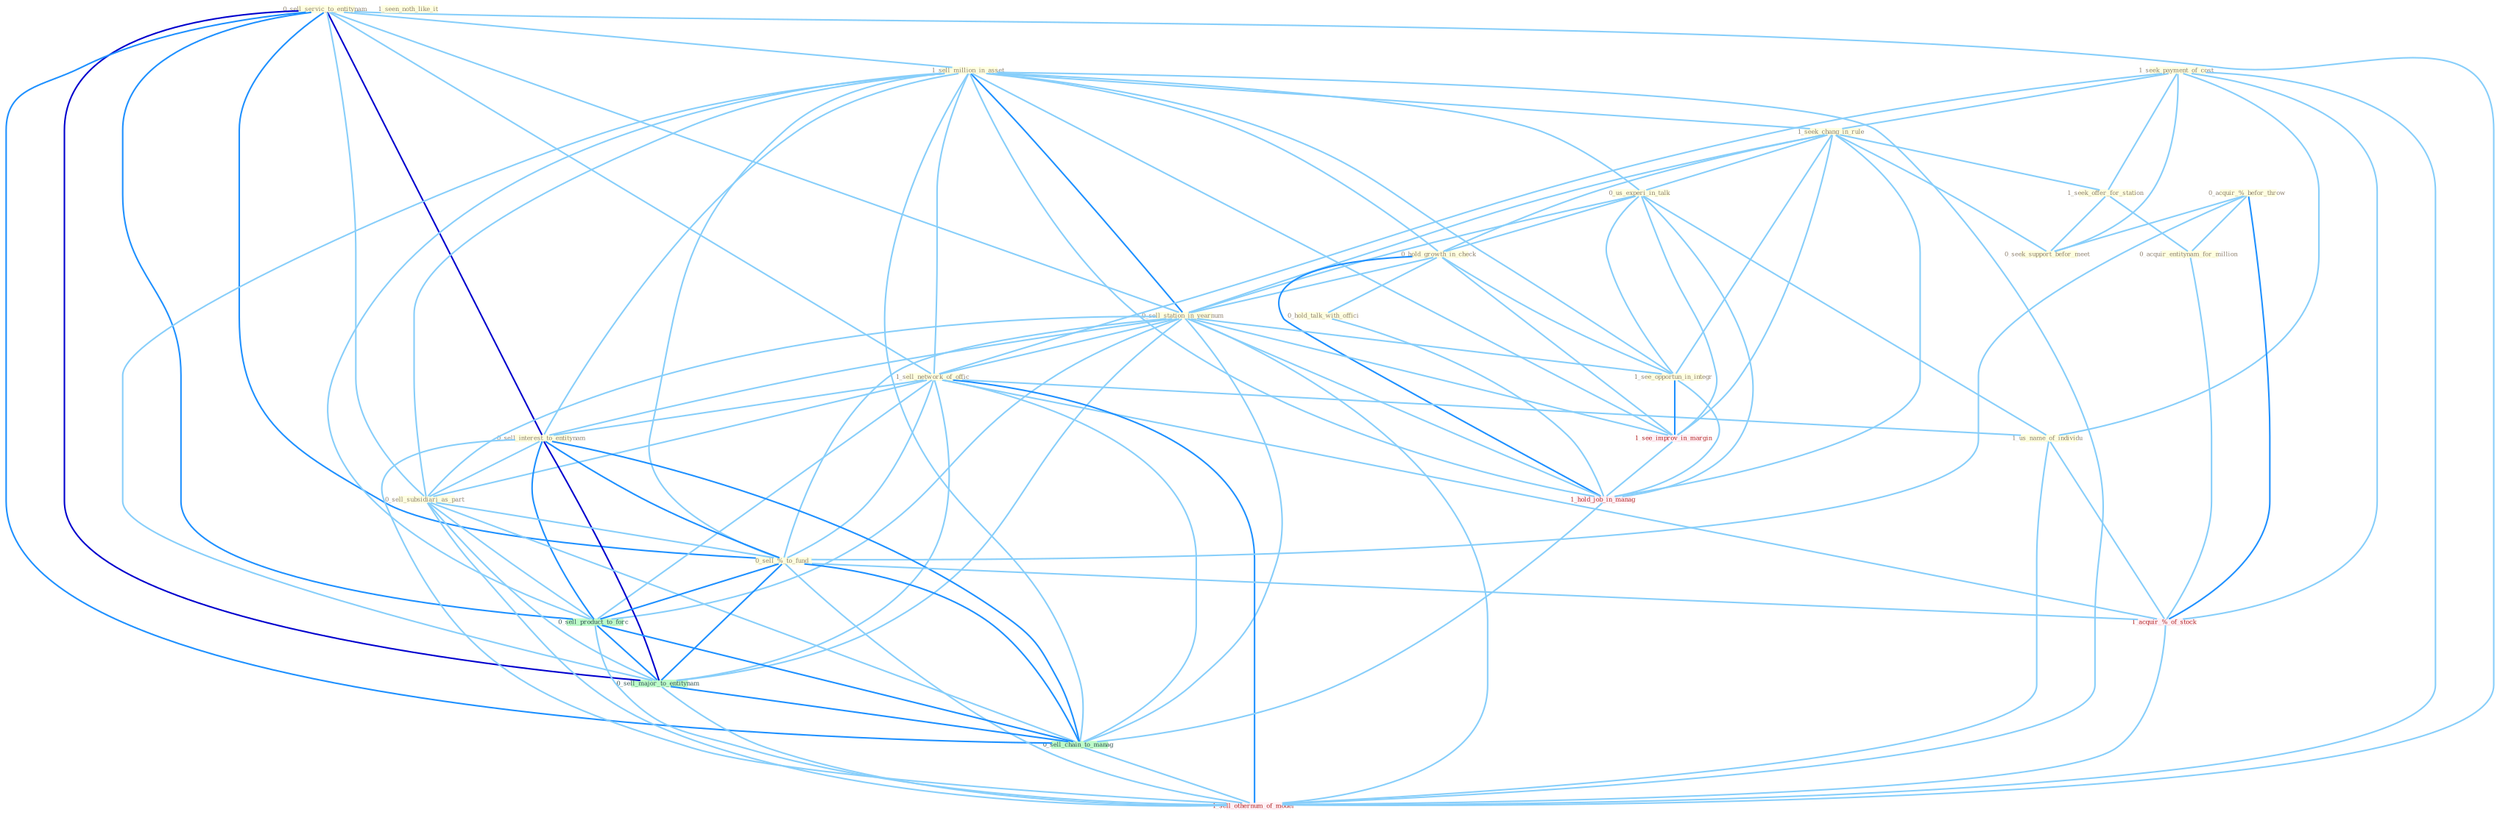 Graph G{ 
    node
    [shape=polygon,style=filled,width=.5,height=.06,color="#BDFCC9",fixedsize=true,fontsize=4,
    fontcolor="#2f4f4f"];
    {node
    [color="#ffffe0", fontcolor="#8b7d6b"] "0_sell_servic_to_entitynam " "1_sell_million_in_asset " "1_seek_payment_of_cost " "1_seek_chang_in_rule " "0_us_experi_in_talk " "0_hold_growth_in_check " "0_sell_station_in_yearnum " "1_seek_offer_for_station " "1_sell_network_of_offic " "0_acquir_%_befor_throw " "0_hold_talk_with_offici " "1_see_opportun_in_integr " "0_sell_interest_to_entitynam " "0_seek_support_befor_meet " "0_acquir_entitynam_for_million " "0_sell_subsidiari_as_part " "1_seen_noth_like_it " "1_us_name_of_individu " "0_sell_%_to_fund "}
{node [color="#fff0f5", fontcolor="#b22222"] "1_see_improv_in_margin " "1_acquir_%_of_stock " "1_hold_job_in_manag " "1_sell_othernum_of_model "}
edge [color="#B0E2FF"];

	"0_sell_servic_to_entitynam " -- "1_sell_million_in_asset " [w="1", color="#87cefa" ];
	"0_sell_servic_to_entitynam " -- "0_sell_station_in_yearnum " [w="1", color="#87cefa" ];
	"0_sell_servic_to_entitynam " -- "1_sell_network_of_offic " [w="1", color="#87cefa" ];
	"0_sell_servic_to_entitynam " -- "0_sell_interest_to_entitynam " [w="3", color="#0000cd" , len=0.6];
	"0_sell_servic_to_entitynam " -- "0_sell_subsidiari_as_part " [w="1", color="#87cefa" ];
	"0_sell_servic_to_entitynam " -- "0_sell_%_to_fund " [w="2", color="#1e90ff" , len=0.8];
	"0_sell_servic_to_entitynam " -- "0_sell_product_to_forc " [w="2", color="#1e90ff" , len=0.8];
	"0_sell_servic_to_entitynam " -- "0_sell_major_to_entitynam " [w="3", color="#0000cd" , len=0.6];
	"0_sell_servic_to_entitynam " -- "0_sell_chain_to_manag " [w="2", color="#1e90ff" , len=0.8];
	"0_sell_servic_to_entitynam " -- "1_sell_othernum_of_model " [w="1", color="#87cefa" ];
	"1_sell_million_in_asset " -- "1_seek_chang_in_rule " [w="1", color="#87cefa" ];
	"1_sell_million_in_asset " -- "0_us_experi_in_talk " [w="1", color="#87cefa" ];
	"1_sell_million_in_asset " -- "0_hold_growth_in_check " [w="1", color="#87cefa" ];
	"1_sell_million_in_asset " -- "0_sell_station_in_yearnum " [w="2", color="#1e90ff" , len=0.8];
	"1_sell_million_in_asset " -- "1_sell_network_of_offic " [w="1", color="#87cefa" ];
	"1_sell_million_in_asset " -- "1_see_opportun_in_integr " [w="1", color="#87cefa" ];
	"1_sell_million_in_asset " -- "0_sell_interest_to_entitynam " [w="1", color="#87cefa" ];
	"1_sell_million_in_asset " -- "0_sell_subsidiari_as_part " [w="1", color="#87cefa" ];
	"1_sell_million_in_asset " -- "0_sell_%_to_fund " [w="1", color="#87cefa" ];
	"1_sell_million_in_asset " -- "1_see_improv_in_margin " [w="1", color="#87cefa" ];
	"1_sell_million_in_asset " -- "1_hold_job_in_manag " [w="1", color="#87cefa" ];
	"1_sell_million_in_asset " -- "0_sell_product_to_forc " [w="1", color="#87cefa" ];
	"1_sell_million_in_asset " -- "0_sell_major_to_entitynam " [w="1", color="#87cefa" ];
	"1_sell_million_in_asset " -- "0_sell_chain_to_manag " [w="1", color="#87cefa" ];
	"1_sell_million_in_asset " -- "1_sell_othernum_of_model " [w="1", color="#87cefa" ];
	"1_seek_payment_of_cost " -- "1_seek_chang_in_rule " [w="1", color="#87cefa" ];
	"1_seek_payment_of_cost " -- "1_seek_offer_for_station " [w="1", color="#87cefa" ];
	"1_seek_payment_of_cost " -- "1_sell_network_of_offic " [w="1", color="#87cefa" ];
	"1_seek_payment_of_cost " -- "0_seek_support_befor_meet " [w="1", color="#87cefa" ];
	"1_seek_payment_of_cost " -- "1_us_name_of_individu " [w="1", color="#87cefa" ];
	"1_seek_payment_of_cost " -- "1_acquir_%_of_stock " [w="1", color="#87cefa" ];
	"1_seek_payment_of_cost " -- "1_sell_othernum_of_model " [w="1", color="#87cefa" ];
	"1_seek_chang_in_rule " -- "0_us_experi_in_talk " [w="1", color="#87cefa" ];
	"1_seek_chang_in_rule " -- "0_hold_growth_in_check " [w="1", color="#87cefa" ];
	"1_seek_chang_in_rule " -- "0_sell_station_in_yearnum " [w="1", color="#87cefa" ];
	"1_seek_chang_in_rule " -- "1_seek_offer_for_station " [w="1", color="#87cefa" ];
	"1_seek_chang_in_rule " -- "1_see_opportun_in_integr " [w="1", color="#87cefa" ];
	"1_seek_chang_in_rule " -- "0_seek_support_befor_meet " [w="1", color="#87cefa" ];
	"1_seek_chang_in_rule " -- "1_see_improv_in_margin " [w="1", color="#87cefa" ];
	"1_seek_chang_in_rule " -- "1_hold_job_in_manag " [w="1", color="#87cefa" ];
	"0_us_experi_in_talk " -- "0_hold_growth_in_check " [w="1", color="#87cefa" ];
	"0_us_experi_in_talk " -- "0_sell_station_in_yearnum " [w="1", color="#87cefa" ];
	"0_us_experi_in_talk " -- "1_see_opportun_in_integr " [w="1", color="#87cefa" ];
	"0_us_experi_in_talk " -- "1_us_name_of_individu " [w="1", color="#87cefa" ];
	"0_us_experi_in_talk " -- "1_see_improv_in_margin " [w="1", color="#87cefa" ];
	"0_us_experi_in_talk " -- "1_hold_job_in_manag " [w="1", color="#87cefa" ];
	"0_hold_growth_in_check " -- "0_sell_station_in_yearnum " [w="1", color="#87cefa" ];
	"0_hold_growth_in_check " -- "0_hold_talk_with_offici " [w="1", color="#87cefa" ];
	"0_hold_growth_in_check " -- "1_see_opportun_in_integr " [w="1", color="#87cefa" ];
	"0_hold_growth_in_check " -- "1_see_improv_in_margin " [w="1", color="#87cefa" ];
	"0_hold_growth_in_check " -- "1_hold_job_in_manag " [w="2", color="#1e90ff" , len=0.8];
	"0_sell_station_in_yearnum " -- "1_sell_network_of_offic " [w="1", color="#87cefa" ];
	"0_sell_station_in_yearnum " -- "1_see_opportun_in_integr " [w="1", color="#87cefa" ];
	"0_sell_station_in_yearnum " -- "0_sell_interest_to_entitynam " [w="1", color="#87cefa" ];
	"0_sell_station_in_yearnum " -- "0_sell_subsidiari_as_part " [w="1", color="#87cefa" ];
	"0_sell_station_in_yearnum " -- "0_sell_%_to_fund " [w="1", color="#87cefa" ];
	"0_sell_station_in_yearnum " -- "1_see_improv_in_margin " [w="1", color="#87cefa" ];
	"0_sell_station_in_yearnum " -- "1_hold_job_in_manag " [w="1", color="#87cefa" ];
	"0_sell_station_in_yearnum " -- "0_sell_product_to_forc " [w="1", color="#87cefa" ];
	"0_sell_station_in_yearnum " -- "0_sell_major_to_entitynam " [w="1", color="#87cefa" ];
	"0_sell_station_in_yearnum " -- "0_sell_chain_to_manag " [w="1", color="#87cefa" ];
	"0_sell_station_in_yearnum " -- "1_sell_othernum_of_model " [w="1", color="#87cefa" ];
	"1_seek_offer_for_station " -- "0_seek_support_befor_meet " [w="1", color="#87cefa" ];
	"1_seek_offer_for_station " -- "0_acquir_entitynam_for_million " [w="1", color="#87cefa" ];
	"1_sell_network_of_offic " -- "0_sell_interest_to_entitynam " [w="1", color="#87cefa" ];
	"1_sell_network_of_offic " -- "0_sell_subsidiari_as_part " [w="1", color="#87cefa" ];
	"1_sell_network_of_offic " -- "1_us_name_of_individu " [w="1", color="#87cefa" ];
	"1_sell_network_of_offic " -- "0_sell_%_to_fund " [w="1", color="#87cefa" ];
	"1_sell_network_of_offic " -- "1_acquir_%_of_stock " [w="1", color="#87cefa" ];
	"1_sell_network_of_offic " -- "0_sell_product_to_forc " [w="1", color="#87cefa" ];
	"1_sell_network_of_offic " -- "0_sell_major_to_entitynam " [w="1", color="#87cefa" ];
	"1_sell_network_of_offic " -- "0_sell_chain_to_manag " [w="1", color="#87cefa" ];
	"1_sell_network_of_offic " -- "1_sell_othernum_of_model " [w="2", color="#1e90ff" , len=0.8];
	"0_acquir_%_befor_throw " -- "0_seek_support_befor_meet " [w="1", color="#87cefa" ];
	"0_acquir_%_befor_throw " -- "0_acquir_entitynam_for_million " [w="1", color="#87cefa" ];
	"0_acquir_%_befor_throw " -- "0_sell_%_to_fund " [w="1", color="#87cefa" ];
	"0_acquir_%_befor_throw " -- "1_acquir_%_of_stock " [w="2", color="#1e90ff" , len=0.8];
	"0_hold_talk_with_offici " -- "1_hold_job_in_manag " [w="1", color="#87cefa" ];
	"1_see_opportun_in_integr " -- "1_see_improv_in_margin " [w="2", color="#1e90ff" , len=0.8];
	"1_see_opportun_in_integr " -- "1_hold_job_in_manag " [w="1", color="#87cefa" ];
	"0_sell_interest_to_entitynam " -- "0_sell_subsidiari_as_part " [w="1", color="#87cefa" ];
	"0_sell_interest_to_entitynam " -- "0_sell_%_to_fund " [w="2", color="#1e90ff" , len=0.8];
	"0_sell_interest_to_entitynam " -- "0_sell_product_to_forc " [w="2", color="#1e90ff" , len=0.8];
	"0_sell_interest_to_entitynam " -- "0_sell_major_to_entitynam " [w="3", color="#0000cd" , len=0.6];
	"0_sell_interest_to_entitynam " -- "0_sell_chain_to_manag " [w="2", color="#1e90ff" , len=0.8];
	"0_sell_interest_to_entitynam " -- "1_sell_othernum_of_model " [w="1", color="#87cefa" ];
	"0_acquir_entitynam_for_million " -- "1_acquir_%_of_stock " [w="1", color="#87cefa" ];
	"0_sell_subsidiari_as_part " -- "0_sell_%_to_fund " [w="1", color="#87cefa" ];
	"0_sell_subsidiari_as_part " -- "0_sell_product_to_forc " [w="1", color="#87cefa" ];
	"0_sell_subsidiari_as_part " -- "0_sell_major_to_entitynam " [w="1", color="#87cefa" ];
	"0_sell_subsidiari_as_part " -- "0_sell_chain_to_manag " [w="1", color="#87cefa" ];
	"0_sell_subsidiari_as_part " -- "1_sell_othernum_of_model " [w="1", color="#87cefa" ];
	"1_us_name_of_individu " -- "1_acquir_%_of_stock " [w="1", color="#87cefa" ];
	"1_us_name_of_individu " -- "1_sell_othernum_of_model " [w="1", color="#87cefa" ];
	"0_sell_%_to_fund " -- "1_acquir_%_of_stock " [w="1", color="#87cefa" ];
	"0_sell_%_to_fund " -- "0_sell_product_to_forc " [w="2", color="#1e90ff" , len=0.8];
	"0_sell_%_to_fund " -- "0_sell_major_to_entitynam " [w="2", color="#1e90ff" , len=0.8];
	"0_sell_%_to_fund " -- "0_sell_chain_to_manag " [w="2", color="#1e90ff" , len=0.8];
	"0_sell_%_to_fund " -- "1_sell_othernum_of_model " [w="1", color="#87cefa" ];
	"1_see_improv_in_margin " -- "1_hold_job_in_manag " [w="1", color="#87cefa" ];
	"1_acquir_%_of_stock " -- "1_sell_othernum_of_model " [w="1", color="#87cefa" ];
	"1_hold_job_in_manag " -- "0_sell_chain_to_manag " [w="1", color="#87cefa" ];
	"0_sell_product_to_forc " -- "0_sell_major_to_entitynam " [w="2", color="#1e90ff" , len=0.8];
	"0_sell_product_to_forc " -- "0_sell_chain_to_manag " [w="2", color="#1e90ff" , len=0.8];
	"0_sell_product_to_forc " -- "1_sell_othernum_of_model " [w="1", color="#87cefa" ];
	"0_sell_major_to_entitynam " -- "0_sell_chain_to_manag " [w="2", color="#1e90ff" , len=0.8];
	"0_sell_major_to_entitynam " -- "1_sell_othernum_of_model " [w="1", color="#87cefa" ];
	"0_sell_chain_to_manag " -- "1_sell_othernum_of_model " [w="1", color="#87cefa" ];
}